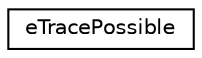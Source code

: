 digraph "Graphical Class Hierarchy"
{
 // LATEX_PDF_SIZE
  edge [fontname="Helvetica",fontsize="10",labelfontname="Helvetica",labelfontsize="10"];
  node [fontname="Helvetica",fontsize="10",shape=record];
  rankdir="LR";
  Node0 [label="eTracePossible",height=0.2,width=0.4,color="black", fillcolor="white", style="filled",URL="$structe_trace_possible.html",tooltip="structure of all trace possible"];
}

